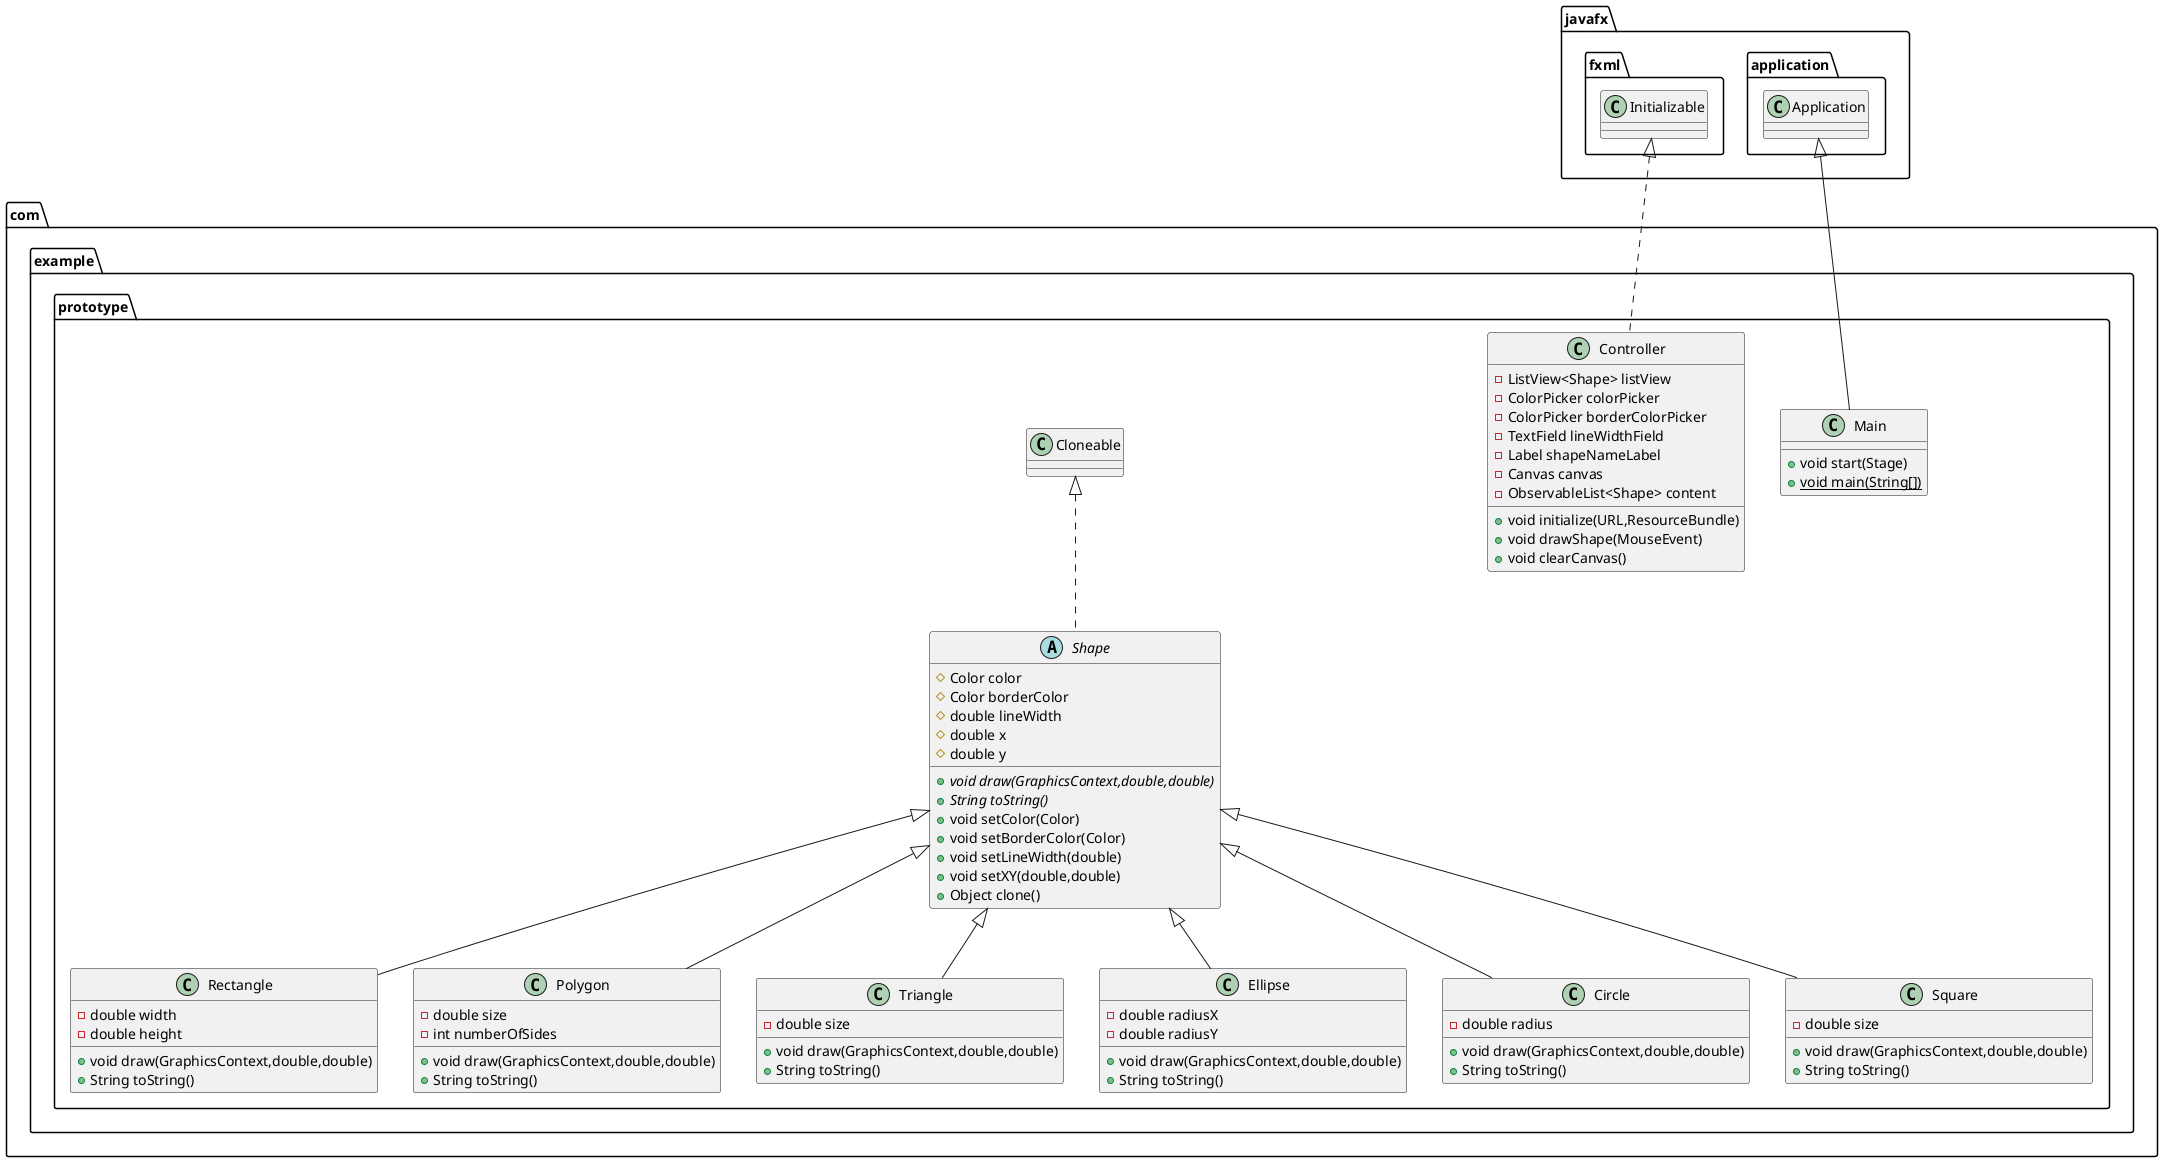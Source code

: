 @startuml
abstract class com.example.prototype.Shape {
# Color color
# Color borderColor
# double lineWidth
# double x
# double y
+ {abstract}void draw(GraphicsContext,double,double)
+ {abstract}String toString()
+ void setColor(Color)
+ void setBorderColor(Color)
+ void setLineWidth(double)
+ void setXY(double,double)
+ Object clone()
}


class com.example.prototype.Rectangle {
- double width
- double height
+ void draw(GraphicsContext,double,double)
+ String toString()
}


class com.example.prototype.Polygon {
- double size
- int numberOfSides
+ void draw(GraphicsContext,double,double)
+ String toString()
}


class com.example.prototype.Triangle {
- double size
+ void draw(GraphicsContext,double,double)
+ String toString()
}


class com.example.prototype.Ellipse {
- double radiusX
- double radiusY
+ void draw(GraphicsContext,double,double)
+ String toString()
}


class com.example.prototype.Main {
+ void start(Stage)
+ {static} void main(String[])
}

class com.example.prototype.Controller {
- ListView<Shape> listView
- ColorPicker colorPicker
- ColorPicker borderColorPicker
- TextField lineWidthField
- Label shapeNameLabel
- Canvas canvas
- ObservableList<Shape> content
+ void initialize(URL,ResourceBundle)
+ void drawShape(MouseEvent)
+ void clearCanvas()
}


class com.example.prototype.Circle {
- double radius
+ void draw(GraphicsContext,double,double)
+ String toString()
}


class com.example.prototype.Square {
- double size
+ void draw(GraphicsContext,double,double)
+ String toString()
}




com.example.prototype.Cloneable <|.. com.example.prototype.Shape
com.example.prototype.Shape <|-- com.example.prototype.Rectangle
com.example.prototype.Shape <|-- com.example.prototype.Polygon
com.example.prototype.Shape <|-- com.example.prototype.Triangle
com.example.prototype.Shape <|-- com.example.prototype.Ellipse
javafx.application.Application <|-- com.example.prototype.Main
javafx.fxml.Initializable <|.. com.example.prototype.Controller
com.example.prototype.Shape <|-- com.example.prototype.Circle
com.example.prototype.Shape <|-- com.example.prototype.Square
@enduml